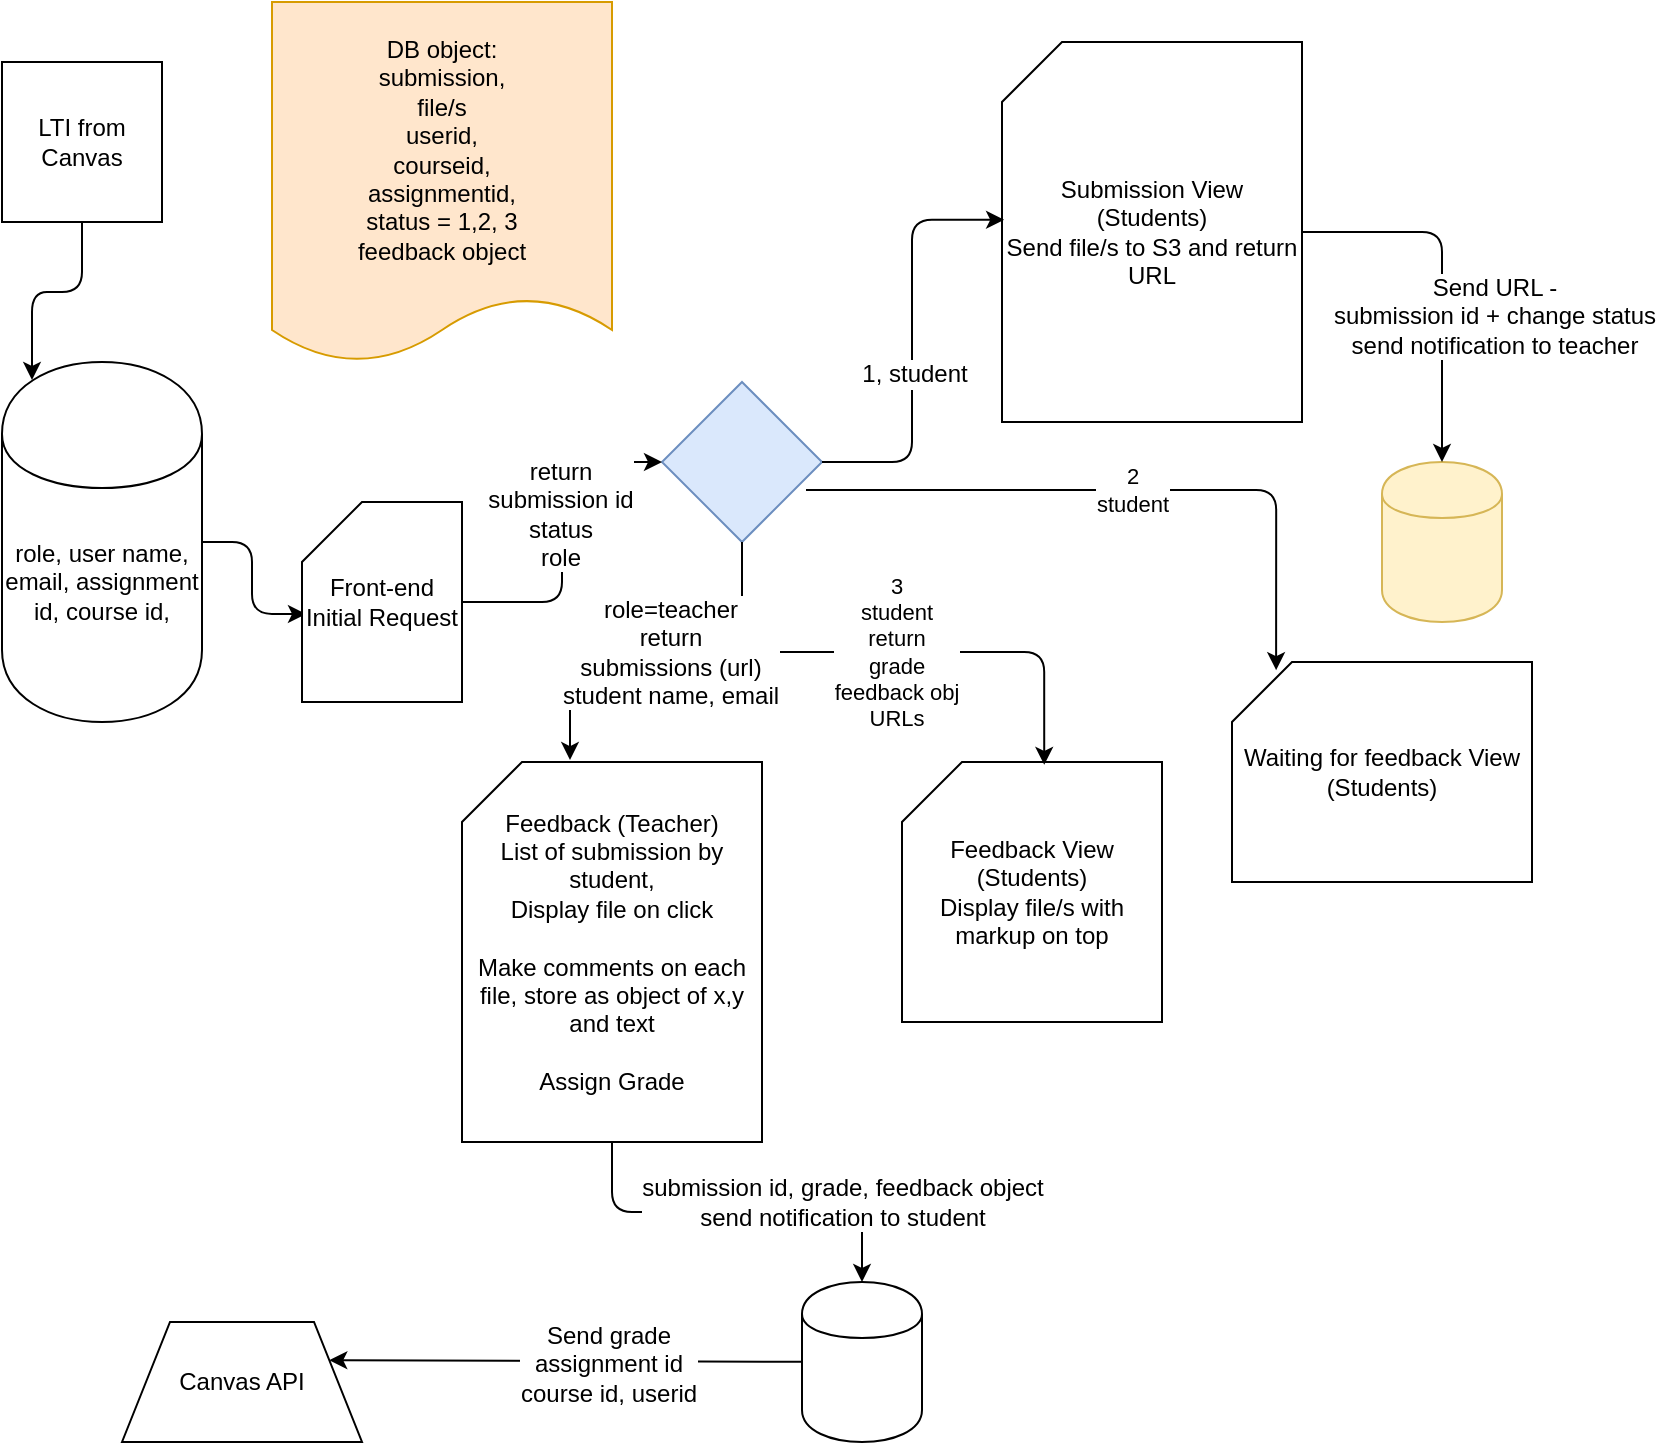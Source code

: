 <mxfile version="10.9.7" type="github"><diagram id="M_MYDYVlimX6atm-zu-G" name="Workflow"><mxGraphModel dx="786" dy="516" grid="1" gridSize="10" guides="1" tooltips="1" connect="1" arrows="1" fold="1" page="1" pageScale="1" pageWidth="850" pageHeight="1100" math="0" shadow="0"><root><mxCell id="0"/><mxCell id="1" parent="0"/><mxCell id="wR2C3iX_16XX-EgMrl45-1" value="&lt;div&gt;Submission View (Students)&lt;/div&gt;&lt;div&gt;Send file/s to S3 and return URL&lt;br&gt;&lt;/div&gt;" style="shape=card;whiteSpace=wrap;html=1;" vertex="1" parent="1"><mxGeometry x="540" y="60" width="150" height="190" as="geometry"/></mxCell><mxCell id="wR2C3iX_16XX-EgMrl45-2" value="" style="rhombus;whiteSpace=wrap;html=1;fillColor=#dae8fc;strokeColor=#6c8ebf;" vertex="1" parent="1"><mxGeometry x="370" y="230" width="80" height="80" as="geometry"/></mxCell><mxCell id="wR2C3iX_16XX-EgMrl45-3" value="" style="endArrow=classic;html=1;exitX=1;exitY=0.5;exitDx=0;exitDy=0;entryX=0.007;entryY=0.468;entryDx=0;entryDy=0;entryPerimeter=0;edgeStyle=orthogonalEdgeStyle;" edge="1" parent="1" source="wR2C3iX_16XX-EgMrl45-2" target="wR2C3iX_16XX-EgMrl45-1"><mxGeometry width="50" height="50" relative="1" as="geometry"><mxPoint x="290" y="240" as="sourcePoint"/><mxPoint x="340" y="190" as="targetPoint"/></mxGeometry></mxCell><mxCell id="wR2C3iX_16XX-EgMrl45-4" value="1, student" style="text;html=1;resizable=0;points=[];align=center;verticalAlign=middle;labelBackgroundColor=#ffffff;" vertex="1" connectable="0" parent="wR2C3iX_16XX-EgMrl45-3"><mxGeometry x="-0.161" y="-1" relative="1" as="geometry"><mxPoint as="offset"/></mxGeometry></mxCell><mxCell id="wR2C3iX_16XX-EgMrl45-5" value="role, user name, email, assignment id, course id, " style="shape=cylinder;whiteSpace=wrap;html=1;boundedLbl=1;backgroundOutline=1;" vertex="1" parent="1"><mxGeometry x="40" y="220" width="100" height="180" as="geometry"/></mxCell><mxCell id="wR2C3iX_16XX-EgMrl45-6" value="" style="endArrow=classic;html=1;exitX=1;exitY=0.5;exitDx=0;exitDy=0;entryX=0.025;entryY=0.56;entryDx=0;entryDy=0;entryPerimeter=0;edgeStyle=orthogonalEdgeStyle;" edge="1" parent="1" source="wR2C3iX_16XX-EgMrl45-5" target="wR2C3iX_16XX-EgMrl45-9"><mxGeometry width="50" height="50" relative="1" as="geometry"><mxPoint x="140" y="255" as="sourcePoint"/><mxPoint x="190" y="205" as="targetPoint"/></mxGeometry></mxCell><mxCell id="wR2C3iX_16XX-EgMrl45-7" value="&lt;div&gt;LTI from&lt;/div&gt;&lt;div&gt;Canvas&lt;br&gt;&lt;/div&gt;" style="whiteSpace=wrap;html=1;aspect=fixed;" vertex="1" parent="1"><mxGeometry x="40" y="70" width="80" height="80" as="geometry"/></mxCell><mxCell id="wR2C3iX_16XX-EgMrl45-8" value="" style="endArrow=classic;html=1;exitX=0.5;exitY=1;exitDx=0;exitDy=0;entryX=0.15;entryY=0.05;entryDx=0;entryDy=0;entryPerimeter=0;edgeStyle=orthogonalEdgeStyle;" edge="1" parent="1" source="wR2C3iX_16XX-EgMrl45-7" target="wR2C3iX_16XX-EgMrl45-5"><mxGeometry width="50" height="50" relative="1" as="geometry"><mxPoint x="40" y="470" as="sourcePoint"/><mxPoint x="90" y="420" as="targetPoint"/></mxGeometry></mxCell><mxCell id="wR2C3iX_16XX-EgMrl45-9" value="&lt;div&gt;Front-end&lt;/div&gt;&lt;div&gt;Initial Request&lt;br&gt;&lt;/div&gt;" style="shape=card;whiteSpace=wrap;html=1;" vertex="1" parent="1"><mxGeometry x="190" y="290" width="80" height="100" as="geometry"/></mxCell><mxCell id="wR2C3iX_16XX-EgMrl45-10" value="DB object: &lt;br&gt;&lt;div&gt;submission,&lt;/div&gt;&lt;div&gt;file/s&lt;/div&gt;&lt;div&gt;userid,&lt;/div&gt;&lt;div&gt;courseid,&lt;/div&gt;&lt;div&gt;assignmentid,&lt;/div&gt;&lt;div&gt;status = 1,2, 3&lt;br&gt;&lt;/div&gt;&lt;div&gt;feedback object&lt;br&gt;&lt;/div&gt;" style="shape=document;whiteSpace=wrap;html=1;boundedLbl=1;size=0.178;fillColor=#ffe6cc;strokeColor=#d79b00;" vertex="1" parent="1"><mxGeometry x="175" y="40" width="170" height="180" as="geometry"/></mxCell><mxCell id="wR2C3iX_16XX-EgMrl45-11" value="Waiting for feedback View (Students)" style="shape=card;whiteSpace=wrap;html=1;" vertex="1" parent="1"><mxGeometry x="655" y="370" width="150" height="110" as="geometry"/></mxCell><mxCell id="wR2C3iX_16XX-EgMrl45-12" value="&lt;div&gt;Feedback View &lt;br&gt;&lt;/div&gt;&lt;div&gt;(Students)&lt;/div&gt;&lt;div&gt;Display file/s with markup on top&lt;br&gt;&lt;/div&gt;" style="shape=card;whiteSpace=wrap;html=1;" vertex="1" parent="1"><mxGeometry x="490" y="420" width="130" height="130" as="geometry"/></mxCell><mxCell id="wR2C3iX_16XX-EgMrl45-13" value="" style="endArrow=classic;html=1;edgeStyle=orthogonalEdgeStyle;" edge="1" parent="1" source="wR2C3iX_16XX-EgMrl45-9" target="wR2C3iX_16XX-EgMrl45-2"><mxGeometry width="50" height="50" relative="1" as="geometry"><mxPoint x="270" y="390" as="sourcePoint"/><mxPoint x="340.711" y="340" as="targetPoint"/></mxGeometry></mxCell><mxCell id="wR2C3iX_16XX-EgMrl45-14" value="&lt;div&gt;return &lt;br&gt;&lt;/div&gt;&lt;div&gt;submission id&lt;/div&gt;&lt;div&gt;status&lt;/div&gt;&lt;div&gt;role&lt;/div&gt;" style="text;html=1;resizable=0;points=[];align=center;verticalAlign=middle;labelBackgroundColor=#ffffff;direction=south;" vertex="1" connectable="0" parent="wR2C3iX_16XX-EgMrl45-13"><mxGeometry x="0.106" y="1" relative="1" as="geometry"><mxPoint as="offset"/></mxGeometry></mxCell><mxCell id="wR2C3iX_16XX-EgMrl45-15" value="&lt;div&gt;2&lt;/div&gt;&lt;div&gt;student&lt;br&gt;&lt;/div&gt;" style="endArrow=classic;html=1;exitX=0.9;exitY=0.675;exitDx=0;exitDy=0;exitPerimeter=0;entryX=0.147;entryY=0.037;entryDx=0;entryDy=0;entryPerimeter=0;edgeStyle=orthogonalEdgeStyle;" edge="1" parent="1" source="wR2C3iX_16XX-EgMrl45-2" target="wR2C3iX_16XX-EgMrl45-11"><mxGeometry width="50" height="50" relative="1" as="geometry"><mxPoint x="420" y="320" as="sourcePoint"/><mxPoint x="560" y="280" as="targetPoint"/></mxGeometry></mxCell><mxCell id="wR2C3iX_16XX-EgMrl45-16" value="&lt;div&gt;3&lt;/div&gt;&lt;div&gt;student&lt;br&gt;&lt;/div&gt;&lt;div&gt;return &lt;br&gt;&lt;/div&gt;&lt;div&gt;grade&lt;/div&gt;&lt;div&gt;feedback obj&lt;/div&gt;&lt;div&gt;URLs&lt;br&gt;&lt;/div&gt;" style="endArrow=classic;html=1;exitX=0.5;exitY=1;exitDx=0;exitDy=0;entryX=0.547;entryY=0.011;entryDx=0;entryDy=0;entryPerimeter=0;edgeStyle=orthogonalEdgeStyle;" edge="1" parent="1" source="wR2C3iX_16XX-EgMrl45-2" target="wR2C3iX_16XX-EgMrl45-12"><mxGeometry width="50" height="50" relative="1" as="geometry"><mxPoint x="340" y="320" as="sourcePoint"/><mxPoint x="390" y="373" as="targetPoint"/></mxGeometry></mxCell><mxCell id="wR2C3iX_16XX-EgMrl45-17" value="" style="shape=cylinder;whiteSpace=wrap;html=1;boundedLbl=1;backgroundOutline=1;fillColor=#fff2cc;strokeColor=#d6b656;" vertex="1" parent="1"><mxGeometry x="730" y="270" width="60" height="80" as="geometry"/></mxCell><mxCell id="wR2C3iX_16XX-EgMrl45-18" value="" style="endArrow=classic;html=1;exitX=1;exitY=0.5;exitDx=0;exitDy=0;exitPerimeter=0;edgeStyle=orthogonalEdgeStyle;" edge="1" parent="1" source="wR2C3iX_16XX-EgMrl45-1" target="wR2C3iX_16XX-EgMrl45-17"><mxGeometry width="50" height="50" relative="1" as="geometry"><mxPoint x="720" y="210" as="sourcePoint"/><mxPoint x="770" y="160" as="targetPoint"/></mxGeometry></mxCell><mxCell id="wR2C3iX_16XX-EgMrl45-19" value="&lt;div&gt;Send URL - &lt;br&gt;&lt;/div&gt;&lt;div&gt;submission id + change status&lt;/div&gt;&lt;div&gt;send notification to teacher&lt;br&gt;&lt;/div&gt;" style="text;html=1;resizable=0;points=[];align=center;verticalAlign=middle;labelBackgroundColor=#ffffff;" vertex="1" connectable="0" parent="wR2C3iX_16XX-EgMrl45-18"><mxGeometry x="0.326" y="1" relative="1" as="geometry"><mxPoint x="24.5" y="-11" as="offset"/></mxGeometry></mxCell><mxCell id="wR2C3iX_16XX-EgMrl45-20" value="&lt;div&gt;Feedback (Teacher)&lt;/div&gt;&lt;div&gt;List of submission by student,&lt;/div&gt;&lt;div&gt;Display file on click&lt;br&gt;&lt;/div&gt;&lt;div&gt;&lt;br&gt;&lt;/div&gt;&lt;div&gt;Make comments on each file, store as object of x,y and text&lt;br&gt;&lt;/div&gt;&lt;div&gt;&lt;br&gt;&lt;/div&gt;&lt;div&gt;Assign Grade&lt;br&gt;&lt;/div&gt;" style="shape=card;whiteSpace=wrap;html=1;" vertex="1" parent="1"><mxGeometry x="270" y="420" width="150" height="190" as="geometry"/></mxCell><mxCell id="wR2C3iX_16XX-EgMrl45-21" value="3" style="endArrow=classic;html=1;exitX=0.5;exitY=1;exitDx=0;exitDy=0;entryX=0.36;entryY=-0.005;entryDx=0;entryDy=0;entryPerimeter=0;edgeStyle=orthogonalEdgeStyle;" edge="1" parent="1" source="wR2C3iX_16XX-EgMrl45-2" target="wR2C3iX_16XX-EgMrl45-20"><mxGeometry width="50" height="50" relative="1" as="geometry"><mxPoint x="420" y="320" as="sourcePoint"/><mxPoint x="582" y="432" as="targetPoint"/></mxGeometry></mxCell><mxCell id="wR2C3iX_16XX-EgMrl45-22" value="&lt;div&gt;role=teacher&lt;/div&gt;&lt;div&gt;return&lt;/div&gt;&lt;div&gt;submissions (url)&lt;/div&gt;&lt;div&gt;student name, email&lt;br&gt;&lt;/div&gt;" style="text;html=1;resizable=0;points=[];align=center;verticalAlign=middle;labelBackgroundColor=#ffffff;" vertex="1" connectable="0" parent="wR2C3iX_16XX-EgMrl45-21"><mxGeometry x="-0.067" relative="1" as="geometry"><mxPoint as="offset"/></mxGeometry></mxCell><mxCell id="wR2C3iX_16XX-EgMrl45-23" value="" style="shape=cylinder;whiteSpace=wrap;html=1;boundedLbl=1;backgroundOutline=1;" vertex="1" parent="1"><mxGeometry x="440" y="680" width="60" height="80" as="geometry"/></mxCell><mxCell id="wR2C3iX_16XX-EgMrl45-24" value="" style="endArrow=classic;html=1;exitX=0.5;exitY=1;exitDx=0;exitDy=0;exitPerimeter=0;edgeStyle=orthogonalEdgeStyle;" edge="1" parent="1" source="wR2C3iX_16XX-EgMrl45-20" target="wR2C3iX_16XX-EgMrl45-23"><mxGeometry width="50" height="50" relative="1" as="geometry"><mxPoint x="305" y="660" as="sourcePoint"/><mxPoint x="355" y="610" as="targetPoint"/></mxGeometry></mxCell><mxCell id="wR2C3iX_16XX-EgMrl45-25" value="&lt;div&gt;submission id, grade, feedback object&lt;/div&gt;&lt;div&gt;send notification to student&lt;br&gt;&lt;/div&gt;" style="text;html=1;resizable=0;points=[];align=center;verticalAlign=middle;labelBackgroundColor=#ffffff;" vertex="1" connectable="0" parent="wR2C3iX_16XX-EgMrl45-24"><mxGeometry x="0.34" y="-1" relative="1" as="geometry"><mxPoint x="19.5" y="-6.5" as="offset"/></mxGeometry></mxCell><mxCell id="wR2C3iX_16XX-EgMrl45-26" value="Canvas API" style="shape=trapezoid;perimeter=trapezoidPerimeter;whiteSpace=wrap;html=1;" vertex="1" parent="1"><mxGeometry x="100" y="700" width="120" height="60" as="geometry"/></mxCell><mxCell id="wR2C3iX_16XX-EgMrl45-27" value="" style="endArrow=classic;html=1;entryX=1;entryY=0.25;entryDx=0;entryDy=0;" edge="1" parent="1" source="wR2C3iX_16XX-EgMrl45-23" target="wR2C3iX_16XX-EgMrl45-26"><mxGeometry width="50" height="50" relative="1" as="geometry"><mxPoint x="260" y="760" as="sourcePoint"/><mxPoint x="310" y="710" as="targetPoint"/></mxGeometry></mxCell><mxCell id="wR2C3iX_16XX-EgMrl45-28" value="&lt;div&gt;Send grade&lt;/div&gt;&lt;div&gt;assignment id&lt;/div&gt;&lt;div&gt;course id, userid&lt;/div&gt;" style="text;html=1;resizable=0;points=[];align=center;verticalAlign=middle;labelBackgroundColor=#ffffff;" vertex="1" connectable="0" parent="wR2C3iX_16XX-EgMrl45-27"><mxGeometry x="-0.175" y="1" relative="1" as="geometry"><mxPoint as="offset"/></mxGeometry></mxCell></root></mxGraphModel></diagram><diagram id="a20AnoTRxCzAbskJwP_-" name="Annotation Flow"><mxGraphModel dx="786" dy="516" grid="1" gridSize="10" guides="1" tooltips="1" connect="1" arrows="1" fold="1" page="1" pageScale="1" pageWidth="850" pageHeight="1100" math="0" shadow="0"><root><mxCell id="Y8AcvF-BuFtT4YMV1hlj-0"/><mxCell id="Y8AcvF-BuFtT4YMV1hlj-1" parent="Y8AcvF-BuFtT4YMV1hlj-0"/><mxCell id="Y8AcvF-BuFtT4YMV1hlj-2" value="&lt;h1&gt;&lt;span&gt;Teacher Steps for Giving Feedback on Assignments&lt;/span&gt;&lt;/h1&gt;&lt;h1&gt;&lt;ol&gt;&lt;li&gt;&lt;font style=&quot;font-weight: normal ; font-size: 18px&quot;&gt;Choose Highlight or Underline&lt;/font&gt;&lt;/li&gt;&lt;li&gt;&lt;span style=&quot;font-weight: 400&quot;&gt;&lt;font size=&quot;3&quot;&gt;Select location on image/PDF where to highlight/underline&lt;/font&gt;&lt;/span&gt;&lt;/li&gt;&lt;li&gt;&lt;font size=&quot;3&quot; style=&quot;font-weight: normal&quot;&gt;Resize highlight/UL if needed&lt;/font&gt;&lt;/li&gt;&lt;li&gt;&lt;span style=&quot;font-weight: normal&quot;&gt;&lt;font size=&quot;3&quot;&gt;Option to add more UL/Highlights before commenting or add comment right away&lt;/font&gt;&lt;/span&gt;&lt;/li&gt;&lt;li&gt;&lt;font size=&quot;3&quot;&gt;&lt;span style=&quot;font-weight: normal&quot;&gt;Add comment (will attach to one or multiple highlights/ULs)&lt;/span&gt;&lt;br&gt;&lt;/font&gt;&lt;/li&gt;&lt;li&gt;&lt;font size=&quot;3&quot;&gt;&lt;span style=&quot;font-weight: normal&quot;&gt;Add Grade and submit&lt;/span&gt;&lt;br&gt;&lt;/font&gt;&lt;/li&gt;&lt;li&gt;&lt;font size=&quot;3&quot; style=&quot;font-weight: normal&quot;&gt;Option of sending a comment before Grading&lt;/font&gt;&lt;/li&gt;&lt;/ol&gt;&lt;/h1&gt;&lt;p&gt;&lt;br&gt;&lt;br&gt;&lt;br&gt;&lt;br&gt;&lt;br&gt;&lt;br&gt;&lt;br&gt;&lt;br&gt;&lt;br&gt;&lt;br&gt;&lt;br&gt;&lt;br&gt;&lt;br&gt;&lt;br&gt;&lt;/p&gt;&lt;p class=&quot;p1&quot;&gt;- Ability to rotate image/PDF&lt;/p&gt;" style="text;html=1;strokeColor=none;fillColor=none;spacing=5;spacingTop=-20;whiteSpace=wrap;overflow=hidden;rounded=0;" vertex="1" parent="Y8AcvF-BuFtT4YMV1hlj-1"><mxGeometry x="220" y="140" width="410" height="390" as="geometry"/></mxCell></root></mxGraphModel></diagram></mxfile>